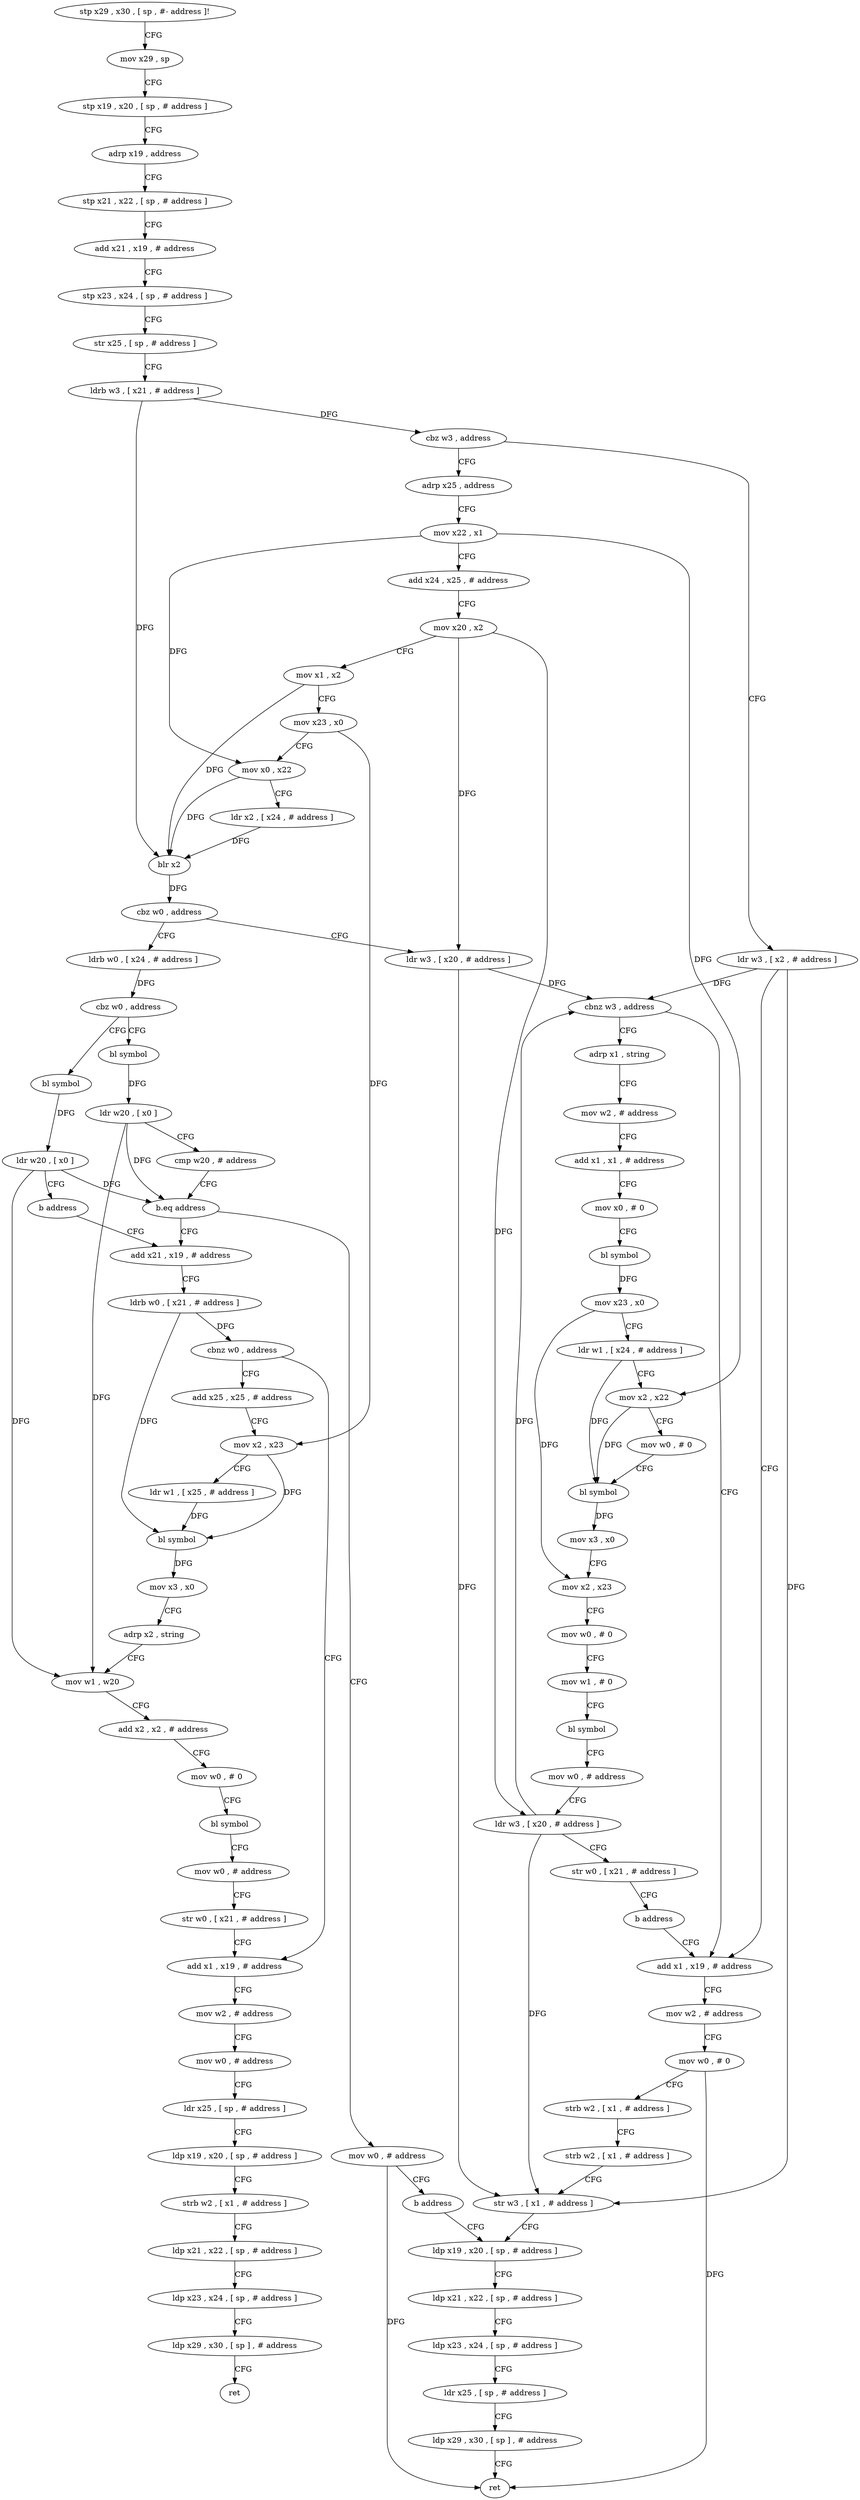 digraph "func" {
"4243512" [label = "stp x29 , x30 , [ sp , #- address ]!" ]
"4243516" [label = "mov x29 , sp" ]
"4243520" [label = "stp x19 , x20 , [ sp , # address ]" ]
"4243524" [label = "adrp x19 , address" ]
"4243528" [label = "stp x21 , x22 , [ sp , # address ]" ]
"4243532" [label = "add x21 , x19 , # address" ]
"4243536" [label = "stp x23 , x24 , [ sp , # address ]" ]
"4243540" [label = "str x25 , [ sp , # address ]" ]
"4243544" [label = "ldrb w3 , [ x21 , # address ]" ]
"4243548" [label = "cbz w3 , address" ]
"4243608" [label = "adrp x25 , address" ]
"4243552" [label = "ldr w3 , [ x2 , # address ]" ]
"4243612" [label = "mov x22 , x1" ]
"4243616" [label = "add x24 , x25 , # address" ]
"4243620" [label = "mov x20 , x2" ]
"4243624" [label = "mov x1 , x2" ]
"4243628" [label = "mov x23 , x0" ]
"4243632" [label = "mov x0 , x22" ]
"4243636" [label = "ldr x2 , [ x24 , # address ]" ]
"4243640" [label = "blr x2" ]
"4243644" [label = "cbz w0 , address" ]
"4243776" [label = "ldr w3 , [ x20 , # address ]" ]
"4243648" [label = "ldrb w0 , [ x24 , # address ]" ]
"4243556" [label = "add x1 , x19 , # address" ]
"4243780" [label = "cbnz w3 , address" ]
"4243784" [label = "adrp x1 , string" ]
"4243652" [label = "cbz w0 , address" ]
"4243872" [label = "bl symbol" ]
"4243656" [label = "bl symbol" ]
"4243560" [label = "mov w2 , # address" ]
"4243564" [label = "mov w0 , # 0" ]
"4243568" [label = "strb w2 , [ x1 , # address ]" ]
"4243572" [label = "strb w2 , [ x1 , # address ]" ]
"4243576" [label = "str w3 , [ x1 , # address ]" ]
"4243580" [label = "ldp x19 , x20 , [ sp , # address ]" ]
"4243788" [label = "mov w2 , # address" ]
"4243792" [label = "add x1 , x1 , # address" ]
"4243796" [label = "mov x0 , # 0" ]
"4243800" [label = "bl symbol" ]
"4243804" [label = "mov x23 , x0" ]
"4243808" [label = "ldr w1 , [ x24 , # address ]" ]
"4243812" [label = "mov x2 , x22" ]
"4243816" [label = "mov w0 , # 0" ]
"4243820" [label = "bl symbol" ]
"4243824" [label = "mov x3 , x0" ]
"4243828" [label = "mov x2 , x23" ]
"4243832" [label = "mov w0 , # 0" ]
"4243836" [label = "mov w1 , # 0" ]
"4243840" [label = "bl symbol" ]
"4243844" [label = "mov w0 , # address" ]
"4243848" [label = "ldr w3 , [ x20 , # address ]" ]
"4243852" [label = "str w0 , [ x21 , # address ]" ]
"4243856" [label = "b address" ]
"4243876" [label = "ldr w20 , [ x0 ]" ]
"4243880" [label = "b address" ]
"4243672" [label = "add x21 , x19 , # address" ]
"4243660" [label = "ldr w20 , [ x0 ]" ]
"4243664" [label = "cmp w20 , # address" ]
"4243668" [label = "b.eq address" ]
"4243864" [label = "mov w0 , # address" ]
"4243676" [label = "ldrb w0 , [ x21 , # address ]" ]
"4243680" [label = "cbnz w0 , address" ]
"4243732" [label = "add x1 , x19 , # address" ]
"4243684" [label = "add x25 , x25 , # address" ]
"4243868" [label = "b address" ]
"4243736" [label = "mov w2 , # address" ]
"4243740" [label = "mov w0 , # address" ]
"4243744" [label = "ldr x25 , [ sp , # address ]" ]
"4243748" [label = "ldp x19 , x20 , [ sp , # address ]" ]
"4243752" [label = "strb w2 , [ x1 , # address ]" ]
"4243756" [label = "ldp x21 , x22 , [ sp , # address ]" ]
"4243760" [label = "ldp x23 , x24 , [ sp , # address ]" ]
"4243764" [label = "ldp x29 , x30 , [ sp ] , # address" ]
"4243768" [label = "ret" ]
"4243688" [label = "mov x2 , x23" ]
"4243692" [label = "ldr w1 , [ x25 , # address ]" ]
"4243696" [label = "bl symbol" ]
"4243700" [label = "mov x3 , x0" ]
"4243704" [label = "adrp x2 , string" ]
"4243708" [label = "mov w1 , w20" ]
"4243712" [label = "add x2 , x2 , # address" ]
"4243716" [label = "mov w0 , # 0" ]
"4243720" [label = "bl symbol" ]
"4243724" [label = "mov w0 , # address" ]
"4243728" [label = "str w0 , [ x21 , # address ]" ]
"4243584" [label = "ldp x21 , x22 , [ sp , # address ]" ]
"4243588" [label = "ldp x23 , x24 , [ sp , # address ]" ]
"4243592" [label = "ldr x25 , [ sp , # address ]" ]
"4243596" [label = "ldp x29 , x30 , [ sp ] , # address" ]
"4243600" [label = "ret" ]
"4243512" -> "4243516" [ label = "CFG" ]
"4243516" -> "4243520" [ label = "CFG" ]
"4243520" -> "4243524" [ label = "CFG" ]
"4243524" -> "4243528" [ label = "CFG" ]
"4243528" -> "4243532" [ label = "CFG" ]
"4243532" -> "4243536" [ label = "CFG" ]
"4243536" -> "4243540" [ label = "CFG" ]
"4243540" -> "4243544" [ label = "CFG" ]
"4243544" -> "4243548" [ label = "DFG" ]
"4243544" -> "4243640" [ label = "DFG" ]
"4243548" -> "4243608" [ label = "CFG" ]
"4243548" -> "4243552" [ label = "CFG" ]
"4243608" -> "4243612" [ label = "CFG" ]
"4243552" -> "4243556" [ label = "CFG" ]
"4243552" -> "4243780" [ label = "DFG" ]
"4243552" -> "4243576" [ label = "DFG" ]
"4243612" -> "4243616" [ label = "CFG" ]
"4243612" -> "4243632" [ label = "DFG" ]
"4243612" -> "4243812" [ label = "DFG" ]
"4243616" -> "4243620" [ label = "CFG" ]
"4243620" -> "4243624" [ label = "CFG" ]
"4243620" -> "4243776" [ label = "DFG" ]
"4243620" -> "4243848" [ label = "DFG" ]
"4243624" -> "4243628" [ label = "CFG" ]
"4243624" -> "4243640" [ label = "DFG" ]
"4243628" -> "4243632" [ label = "CFG" ]
"4243628" -> "4243688" [ label = "DFG" ]
"4243632" -> "4243636" [ label = "CFG" ]
"4243632" -> "4243640" [ label = "DFG" ]
"4243636" -> "4243640" [ label = "DFG" ]
"4243640" -> "4243644" [ label = "DFG" ]
"4243644" -> "4243776" [ label = "CFG" ]
"4243644" -> "4243648" [ label = "CFG" ]
"4243776" -> "4243780" [ label = "DFG" ]
"4243776" -> "4243576" [ label = "DFG" ]
"4243648" -> "4243652" [ label = "DFG" ]
"4243556" -> "4243560" [ label = "CFG" ]
"4243780" -> "4243556" [ label = "CFG" ]
"4243780" -> "4243784" [ label = "CFG" ]
"4243784" -> "4243788" [ label = "CFG" ]
"4243652" -> "4243872" [ label = "CFG" ]
"4243652" -> "4243656" [ label = "CFG" ]
"4243872" -> "4243876" [ label = "DFG" ]
"4243656" -> "4243660" [ label = "DFG" ]
"4243560" -> "4243564" [ label = "CFG" ]
"4243564" -> "4243568" [ label = "CFG" ]
"4243564" -> "4243600" [ label = "DFG" ]
"4243568" -> "4243572" [ label = "CFG" ]
"4243572" -> "4243576" [ label = "CFG" ]
"4243576" -> "4243580" [ label = "CFG" ]
"4243580" -> "4243584" [ label = "CFG" ]
"4243788" -> "4243792" [ label = "CFG" ]
"4243792" -> "4243796" [ label = "CFG" ]
"4243796" -> "4243800" [ label = "CFG" ]
"4243800" -> "4243804" [ label = "DFG" ]
"4243804" -> "4243808" [ label = "CFG" ]
"4243804" -> "4243828" [ label = "DFG" ]
"4243808" -> "4243812" [ label = "CFG" ]
"4243808" -> "4243820" [ label = "DFG" ]
"4243812" -> "4243816" [ label = "CFG" ]
"4243812" -> "4243820" [ label = "DFG" ]
"4243816" -> "4243820" [ label = "CFG" ]
"4243820" -> "4243824" [ label = "DFG" ]
"4243824" -> "4243828" [ label = "CFG" ]
"4243828" -> "4243832" [ label = "CFG" ]
"4243832" -> "4243836" [ label = "CFG" ]
"4243836" -> "4243840" [ label = "CFG" ]
"4243840" -> "4243844" [ label = "CFG" ]
"4243844" -> "4243848" [ label = "CFG" ]
"4243848" -> "4243852" [ label = "CFG" ]
"4243848" -> "4243780" [ label = "DFG" ]
"4243848" -> "4243576" [ label = "DFG" ]
"4243852" -> "4243856" [ label = "CFG" ]
"4243856" -> "4243556" [ label = "CFG" ]
"4243876" -> "4243880" [ label = "CFG" ]
"4243876" -> "4243668" [ label = "DFG" ]
"4243876" -> "4243708" [ label = "DFG" ]
"4243880" -> "4243672" [ label = "CFG" ]
"4243672" -> "4243676" [ label = "CFG" ]
"4243660" -> "4243664" [ label = "CFG" ]
"4243660" -> "4243668" [ label = "DFG" ]
"4243660" -> "4243708" [ label = "DFG" ]
"4243664" -> "4243668" [ label = "CFG" ]
"4243668" -> "4243864" [ label = "CFG" ]
"4243668" -> "4243672" [ label = "CFG" ]
"4243864" -> "4243868" [ label = "CFG" ]
"4243864" -> "4243600" [ label = "DFG" ]
"4243676" -> "4243680" [ label = "DFG" ]
"4243676" -> "4243696" [ label = "DFG" ]
"4243680" -> "4243732" [ label = "CFG" ]
"4243680" -> "4243684" [ label = "CFG" ]
"4243732" -> "4243736" [ label = "CFG" ]
"4243684" -> "4243688" [ label = "CFG" ]
"4243868" -> "4243580" [ label = "CFG" ]
"4243736" -> "4243740" [ label = "CFG" ]
"4243740" -> "4243744" [ label = "CFG" ]
"4243744" -> "4243748" [ label = "CFG" ]
"4243748" -> "4243752" [ label = "CFG" ]
"4243752" -> "4243756" [ label = "CFG" ]
"4243756" -> "4243760" [ label = "CFG" ]
"4243760" -> "4243764" [ label = "CFG" ]
"4243764" -> "4243768" [ label = "CFG" ]
"4243688" -> "4243692" [ label = "CFG" ]
"4243688" -> "4243696" [ label = "DFG" ]
"4243692" -> "4243696" [ label = "DFG" ]
"4243696" -> "4243700" [ label = "DFG" ]
"4243700" -> "4243704" [ label = "CFG" ]
"4243704" -> "4243708" [ label = "CFG" ]
"4243708" -> "4243712" [ label = "CFG" ]
"4243712" -> "4243716" [ label = "CFG" ]
"4243716" -> "4243720" [ label = "CFG" ]
"4243720" -> "4243724" [ label = "CFG" ]
"4243724" -> "4243728" [ label = "CFG" ]
"4243728" -> "4243732" [ label = "CFG" ]
"4243584" -> "4243588" [ label = "CFG" ]
"4243588" -> "4243592" [ label = "CFG" ]
"4243592" -> "4243596" [ label = "CFG" ]
"4243596" -> "4243600" [ label = "CFG" ]
}
